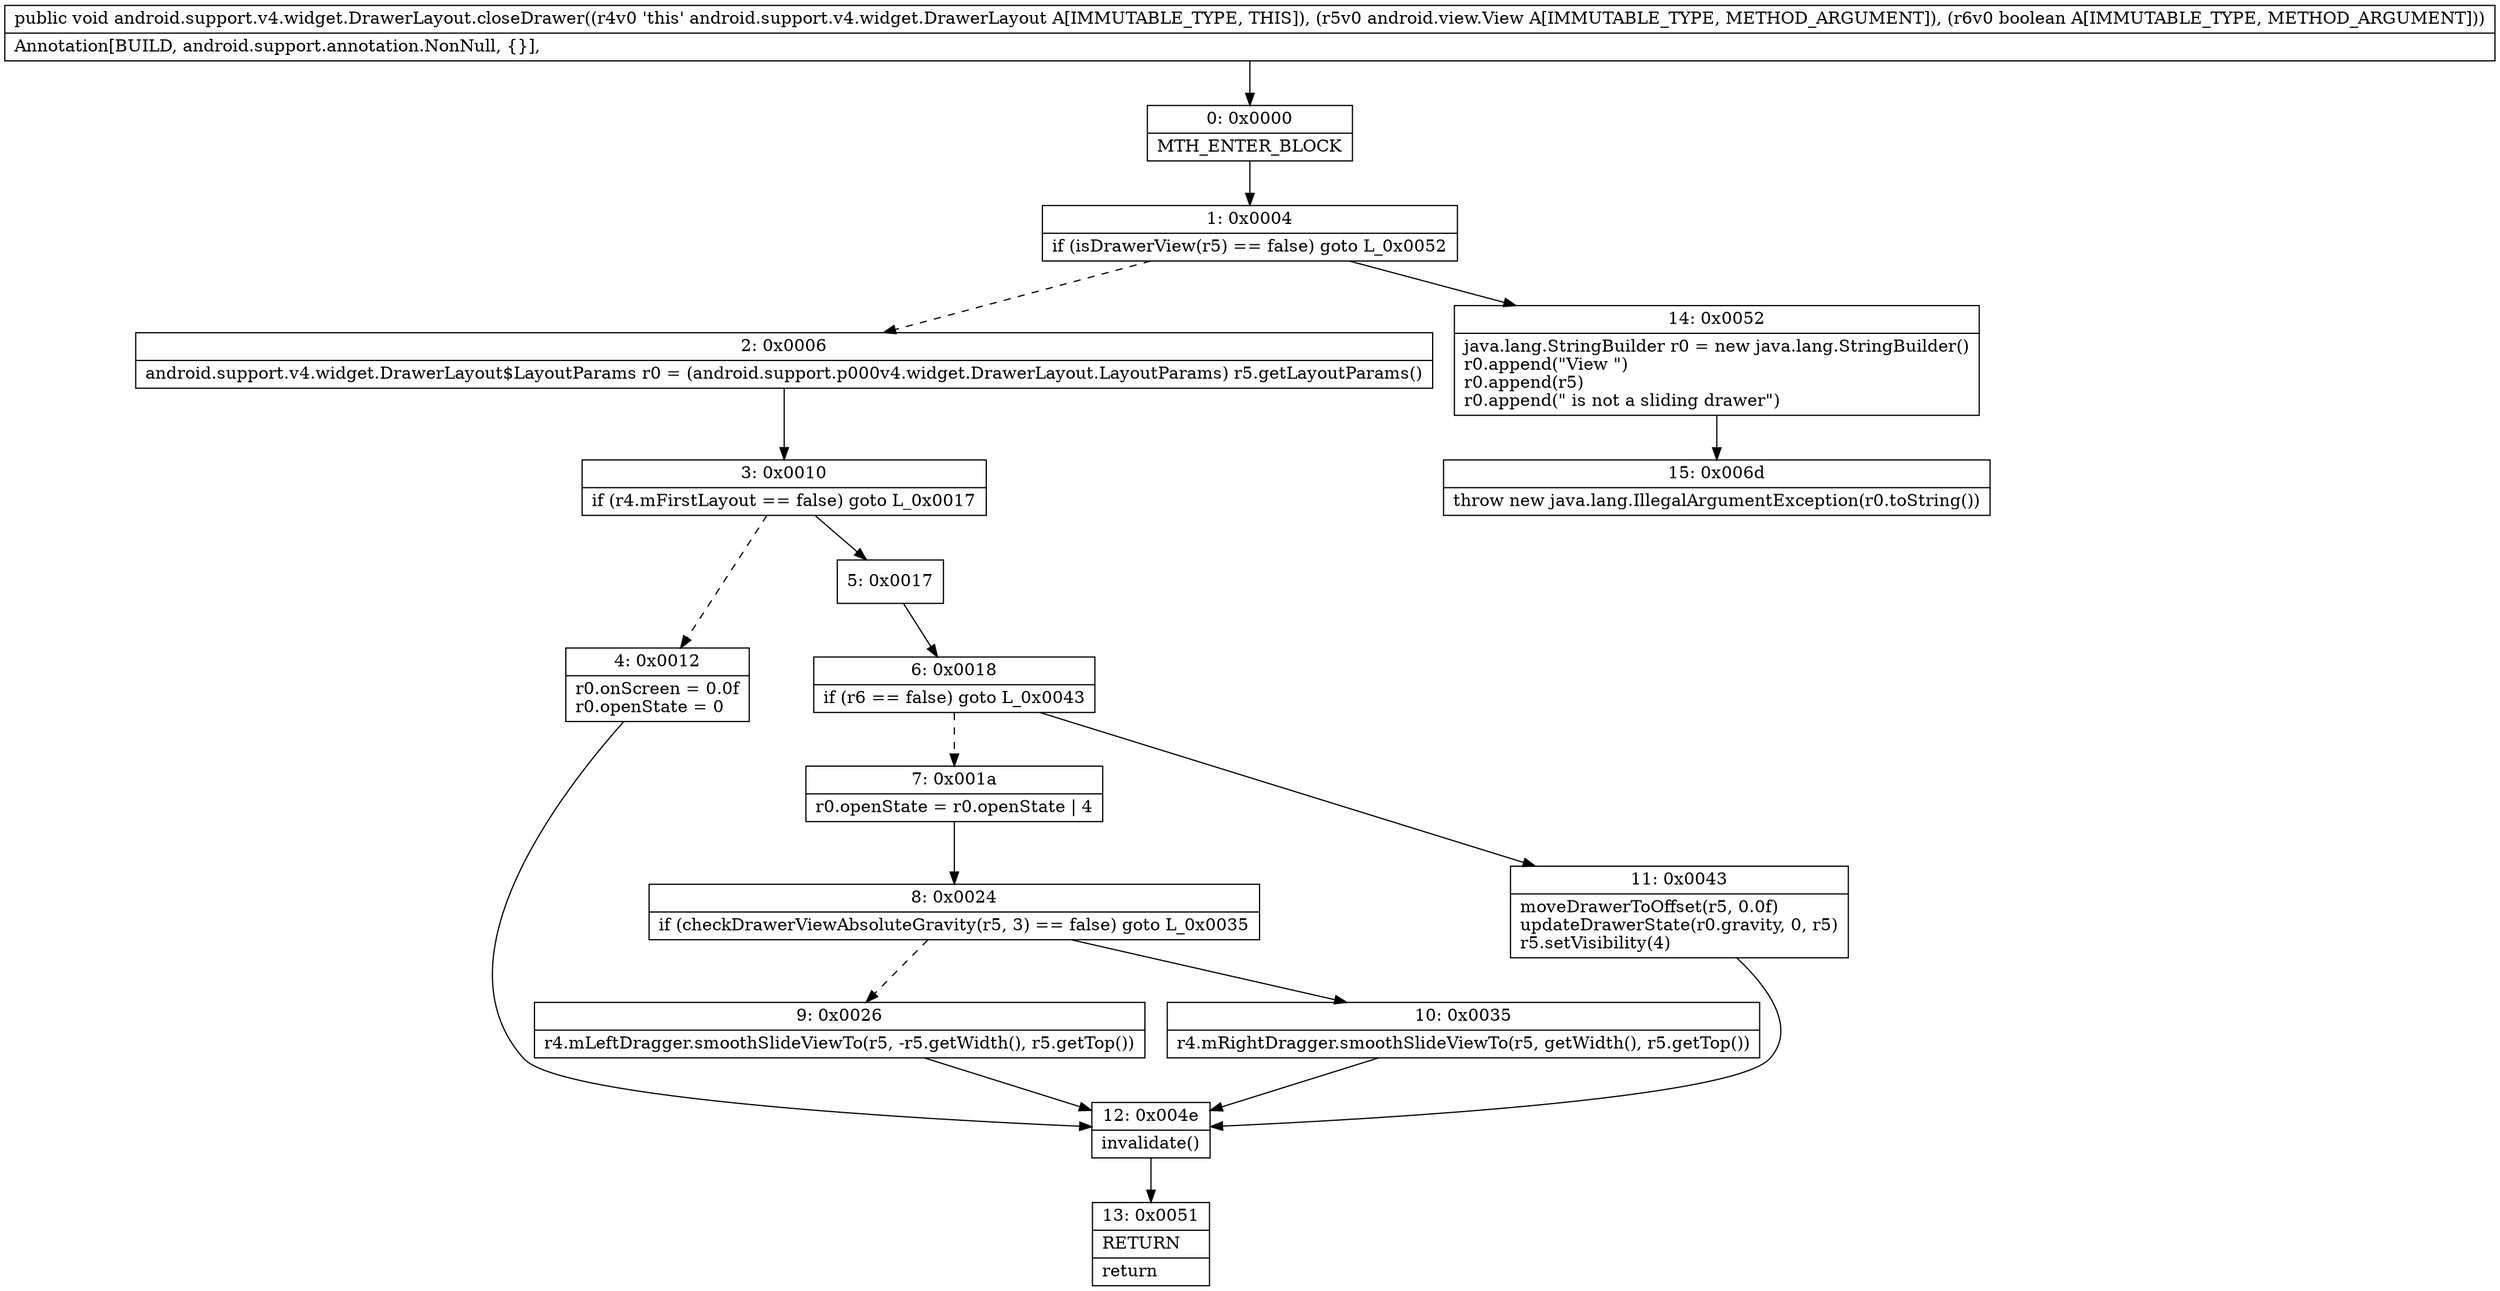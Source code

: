 digraph "CFG forandroid.support.v4.widget.DrawerLayout.closeDrawer(Landroid\/view\/View;Z)V" {
Node_0 [shape=record,label="{0\:\ 0x0000|MTH_ENTER_BLOCK\l}"];
Node_1 [shape=record,label="{1\:\ 0x0004|if (isDrawerView(r5) == false) goto L_0x0052\l}"];
Node_2 [shape=record,label="{2\:\ 0x0006|android.support.v4.widget.DrawerLayout$LayoutParams r0 = (android.support.p000v4.widget.DrawerLayout.LayoutParams) r5.getLayoutParams()\l}"];
Node_3 [shape=record,label="{3\:\ 0x0010|if (r4.mFirstLayout == false) goto L_0x0017\l}"];
Node_4 [shape=record,label="{4\:\ 0x0012|r0.onScreen = 0.0f\lr0.openState = 0\l}"];
Node_5 [shape=record,label="{5\:\ 0x0017}"];
Node_6 [shape=record,label="{6\:\ 0x0018|if (r6 == false) goto L_0x0043\l}"];
Node_7 [shape=record,label="{7\:\ 0x001a|r0.openState = r0.openState \| 4\l}"];
Node_8 [shape=record,label="{8\:\ 0x0024|if (checkDrawerViewAbsoluteGravity(r5, 3) == false) goto L_0x0035\l}"];
Node_9 [shape=record,label="{9\:\ 0x0026|r4.mLeftDragger.smoothSlideViewTo(r5, \-r5.getWidth(), r5.getTop())\l}"];
Node_10 [shape=record,label="{10\:\ 0x0035|r4.mRightDragger.smoothSlideViewTo(r5, getWidth(), r5.getTop())\l}"];
Node_11 [shape=record,label="{11\:\ 0x0043|moveDrawerToOffset(r5, 0.0f)\lupdateDrawerState(r0.gravity, 0, r5)\lr5.setVisibility(4)\l}"];
Node_12 [shape=record,label="{12\:\ 0x004e|invalidate()\l}"];
Node_13 [shape=record,label="{13\:\ 0x0051|RETURN\l|return\l}"];
Node_14 [shape=record,label="{14\:\ 0x0052|java.lang.StringBuilder r0 = new java.lang.StringBuilder()\lr0.append(\"View \")\lr0.append(r5)\lr0.append(\" is not a sliding drawer\")\l}"];
Node_15 [shape=record,label="{15\:\ 0x006d|throw new java.lang.IllegalArgumentException(r0.toString())\l}"];
MethodNode[shape=record,label="{public void android.support.v4.widget.DrawerLayout.closeDrawer((r4v0 'this' android.support.v4.widget.DrawerLayout A[IMMUTABLE_TYPE, THIS]), (r5v0 android.view.View A[IMMUTABLE_TYPE, METHOD_ARGUMENT]), (r6v0 boolean A[IMMUTABLE_TYPE, METHOD_ARGUMENT]))  | Annotation[BUILD, android.support.annotation.NonNull, \{\}], \l}"];
MethodNode -> Node_0;
Node_0 -> Node_1;
Node_1 -> Node_2[style=dashed];
Node_1 -> Node_14;
Node_2 -> Node_3;
Node_3 -> Node_4[style=dashed];
Node_3 -> Node_5;
Node_4 -> Node_12;
Node_5 -> Node_6;
Node_6 -> Node_7[style=dashed];
Node_6 -> Node_11;
Node_7 -> Node_8;
Node_8 -> Node_9[style=dashed];
Node_8 -> Node_10;
Node_9 -> Node_12;
Node_10 -> Node_12;
Node_11 -> Node_12;
Node_12 -> Node_13;
Node_14 -> Node_15;
}

